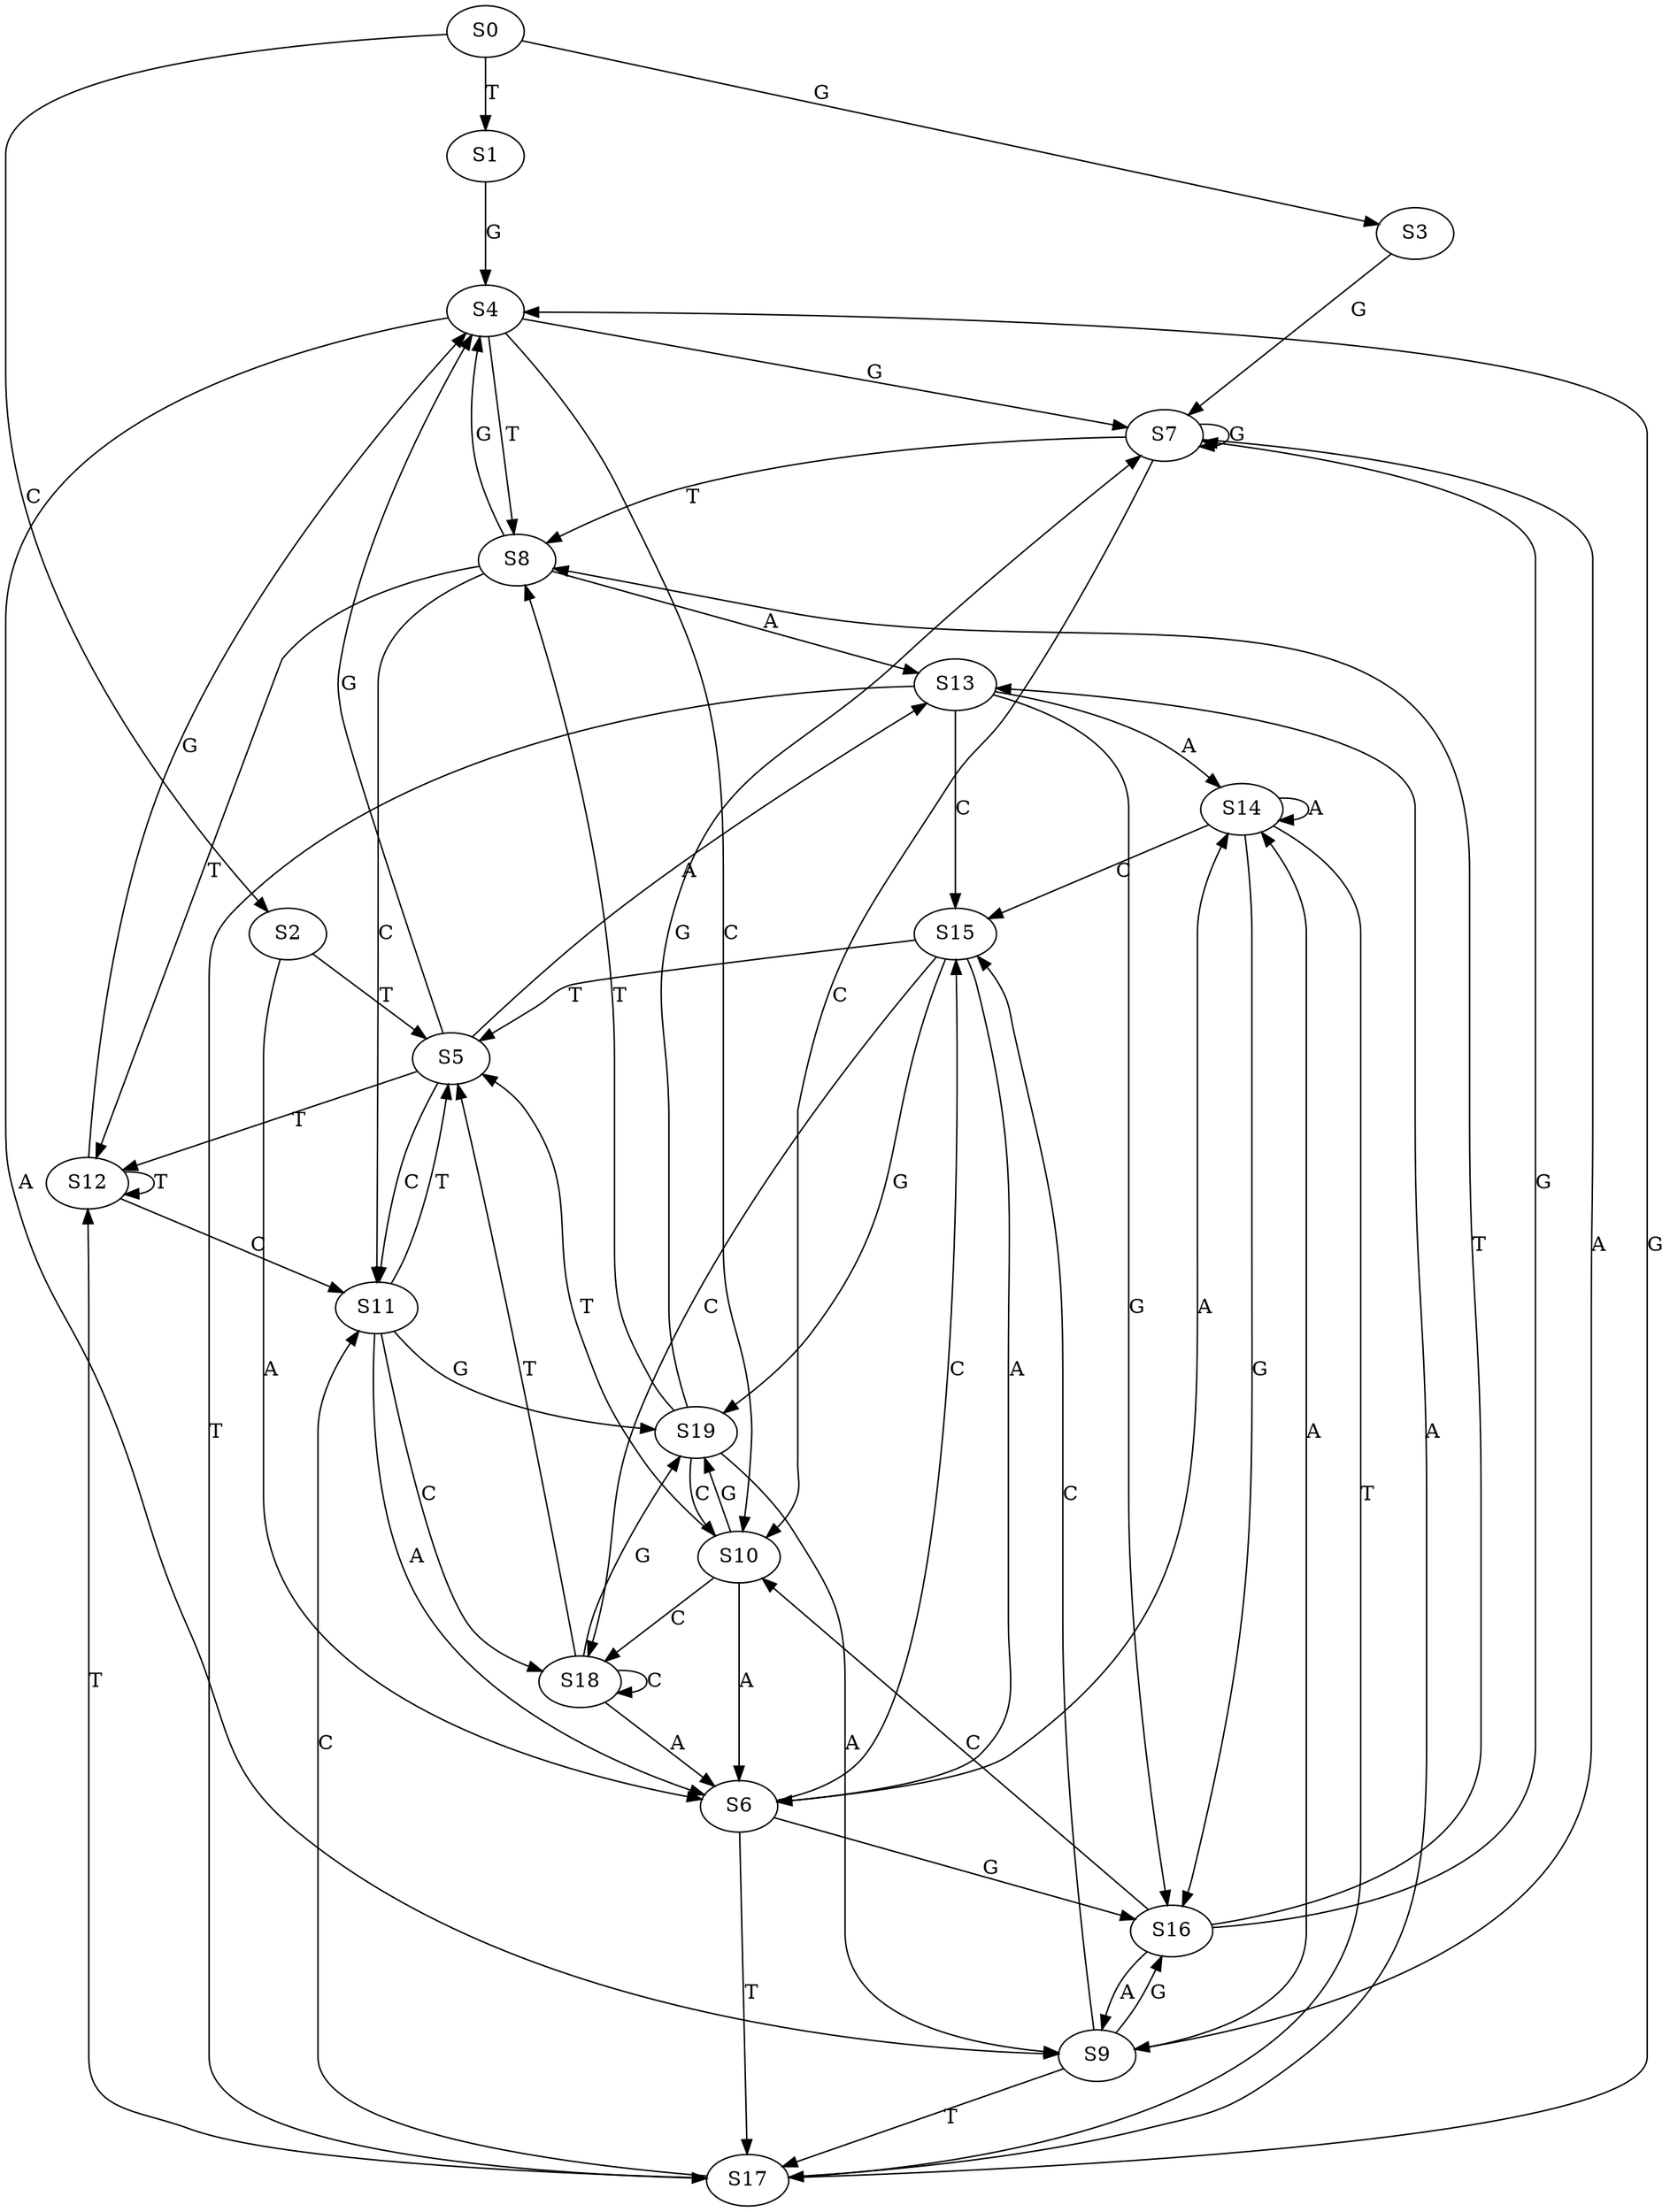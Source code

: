 strict digraph  {
	S0 -> S1 [ label = T ];
	S0 -> S2 [ label = C ];
	S0 -> S3 [ label = G ];
	S1 -> S4 [ label = G ];
	S2 -> S5 [ label = T ];
	S2 -> S6 [ label = A ];
	S3 -> S7 [ label = G ];
	S4 -> S8 [ label = T ];
	S4 -> S7 [ label = G ];
	S4 -> S9 [ label = A ];
	S4 -> S10 [ label = C ];
	S5 -> S11 [ label = C ];
	S5 -> S4 [ label = G ];
	S5 -> S12 [ label = T ];
	S5 -> S13 [ label = A ];
	S6 -> S14 [ label = A ];
	S6 -> S15 [ label = C ];
	S6 -> S16 [ label = G ];
	S6 -> S17 [ label = T ];
	S7 -> S8 [ label = T ];
	S7 -> S9 [ label = A ];
	S7 -> S7 [ label = G ];
	S7 -> S10 [ label = C ];
	S8 -> S13 [ label = A ];
	S8 -> S4 [ label = G ];
	S8 -> S11 [ label = C ];
	S8 -> S12 [ label = T ];
	S9 -> S14 [ label = A ];
	S9 -> S16 [ label = G ];
	S9 -> S17 [ label = T ];
	S9 -> S15 [ label = C ];
	S10 -> S18 [ label = C ];
	S10 -> S6 [ label = A ];
	S10 -> S19 [ label = G ];
	S10 -> S5 [ label = T ];
	S11 -> S6 [ label = A ];
	S11 -> S5 [ label = T ];
	S11 -> S19 [ label = G ];
	S11 -> S18 [ label = C ];
	S12 -> S4 [ label = G ];
	S12 -> S12 [ label = T ];
	S12 -> S11 [ label = C ];
	S13 -> S14 [ label = A ];
	S13 -> S17 [ label = T ];
	S13 -> S16 [ label = G ];
	S13 -> S15 [ label = C ];
	S14 -> S15 [ label = C ];
	S14 -> S14 [ label = A ];
	S14 -> S16 [ label = G ];
	S14 -> S17 [ label = T ];
	S15 -> S19 [ label = G ];
	S15 -> S18 [ label = C ];
	S15 -> S5 [ label = T ];
	S15 -> S6 [ label = A ];
	S16 -> S9 [ label = A ];
	S16 -> S8 [ label = T ];
	S16 -> S10 [ label = C ];
	S16 -> S7 [ label = G ];
	S17 -> S4 [ label = G ];
	S17 -> S12 [ label = T ];
	S17 -> S13 [ label = A ];
	S17 -> S11 [ label = C ];
	S18 -> S6 [ label = A ];
	S18 -> S18 [ label = C ];
	S18 -> S5 [ label = T ];
	S18 -> S19 [ label = G ];
	S19 -> S7 [ label = G ];
	S19 -> S9 [ label = A ];
	S19 -> S10 [ label = C ];
	S19 -> S8 [ label = T ];
}
